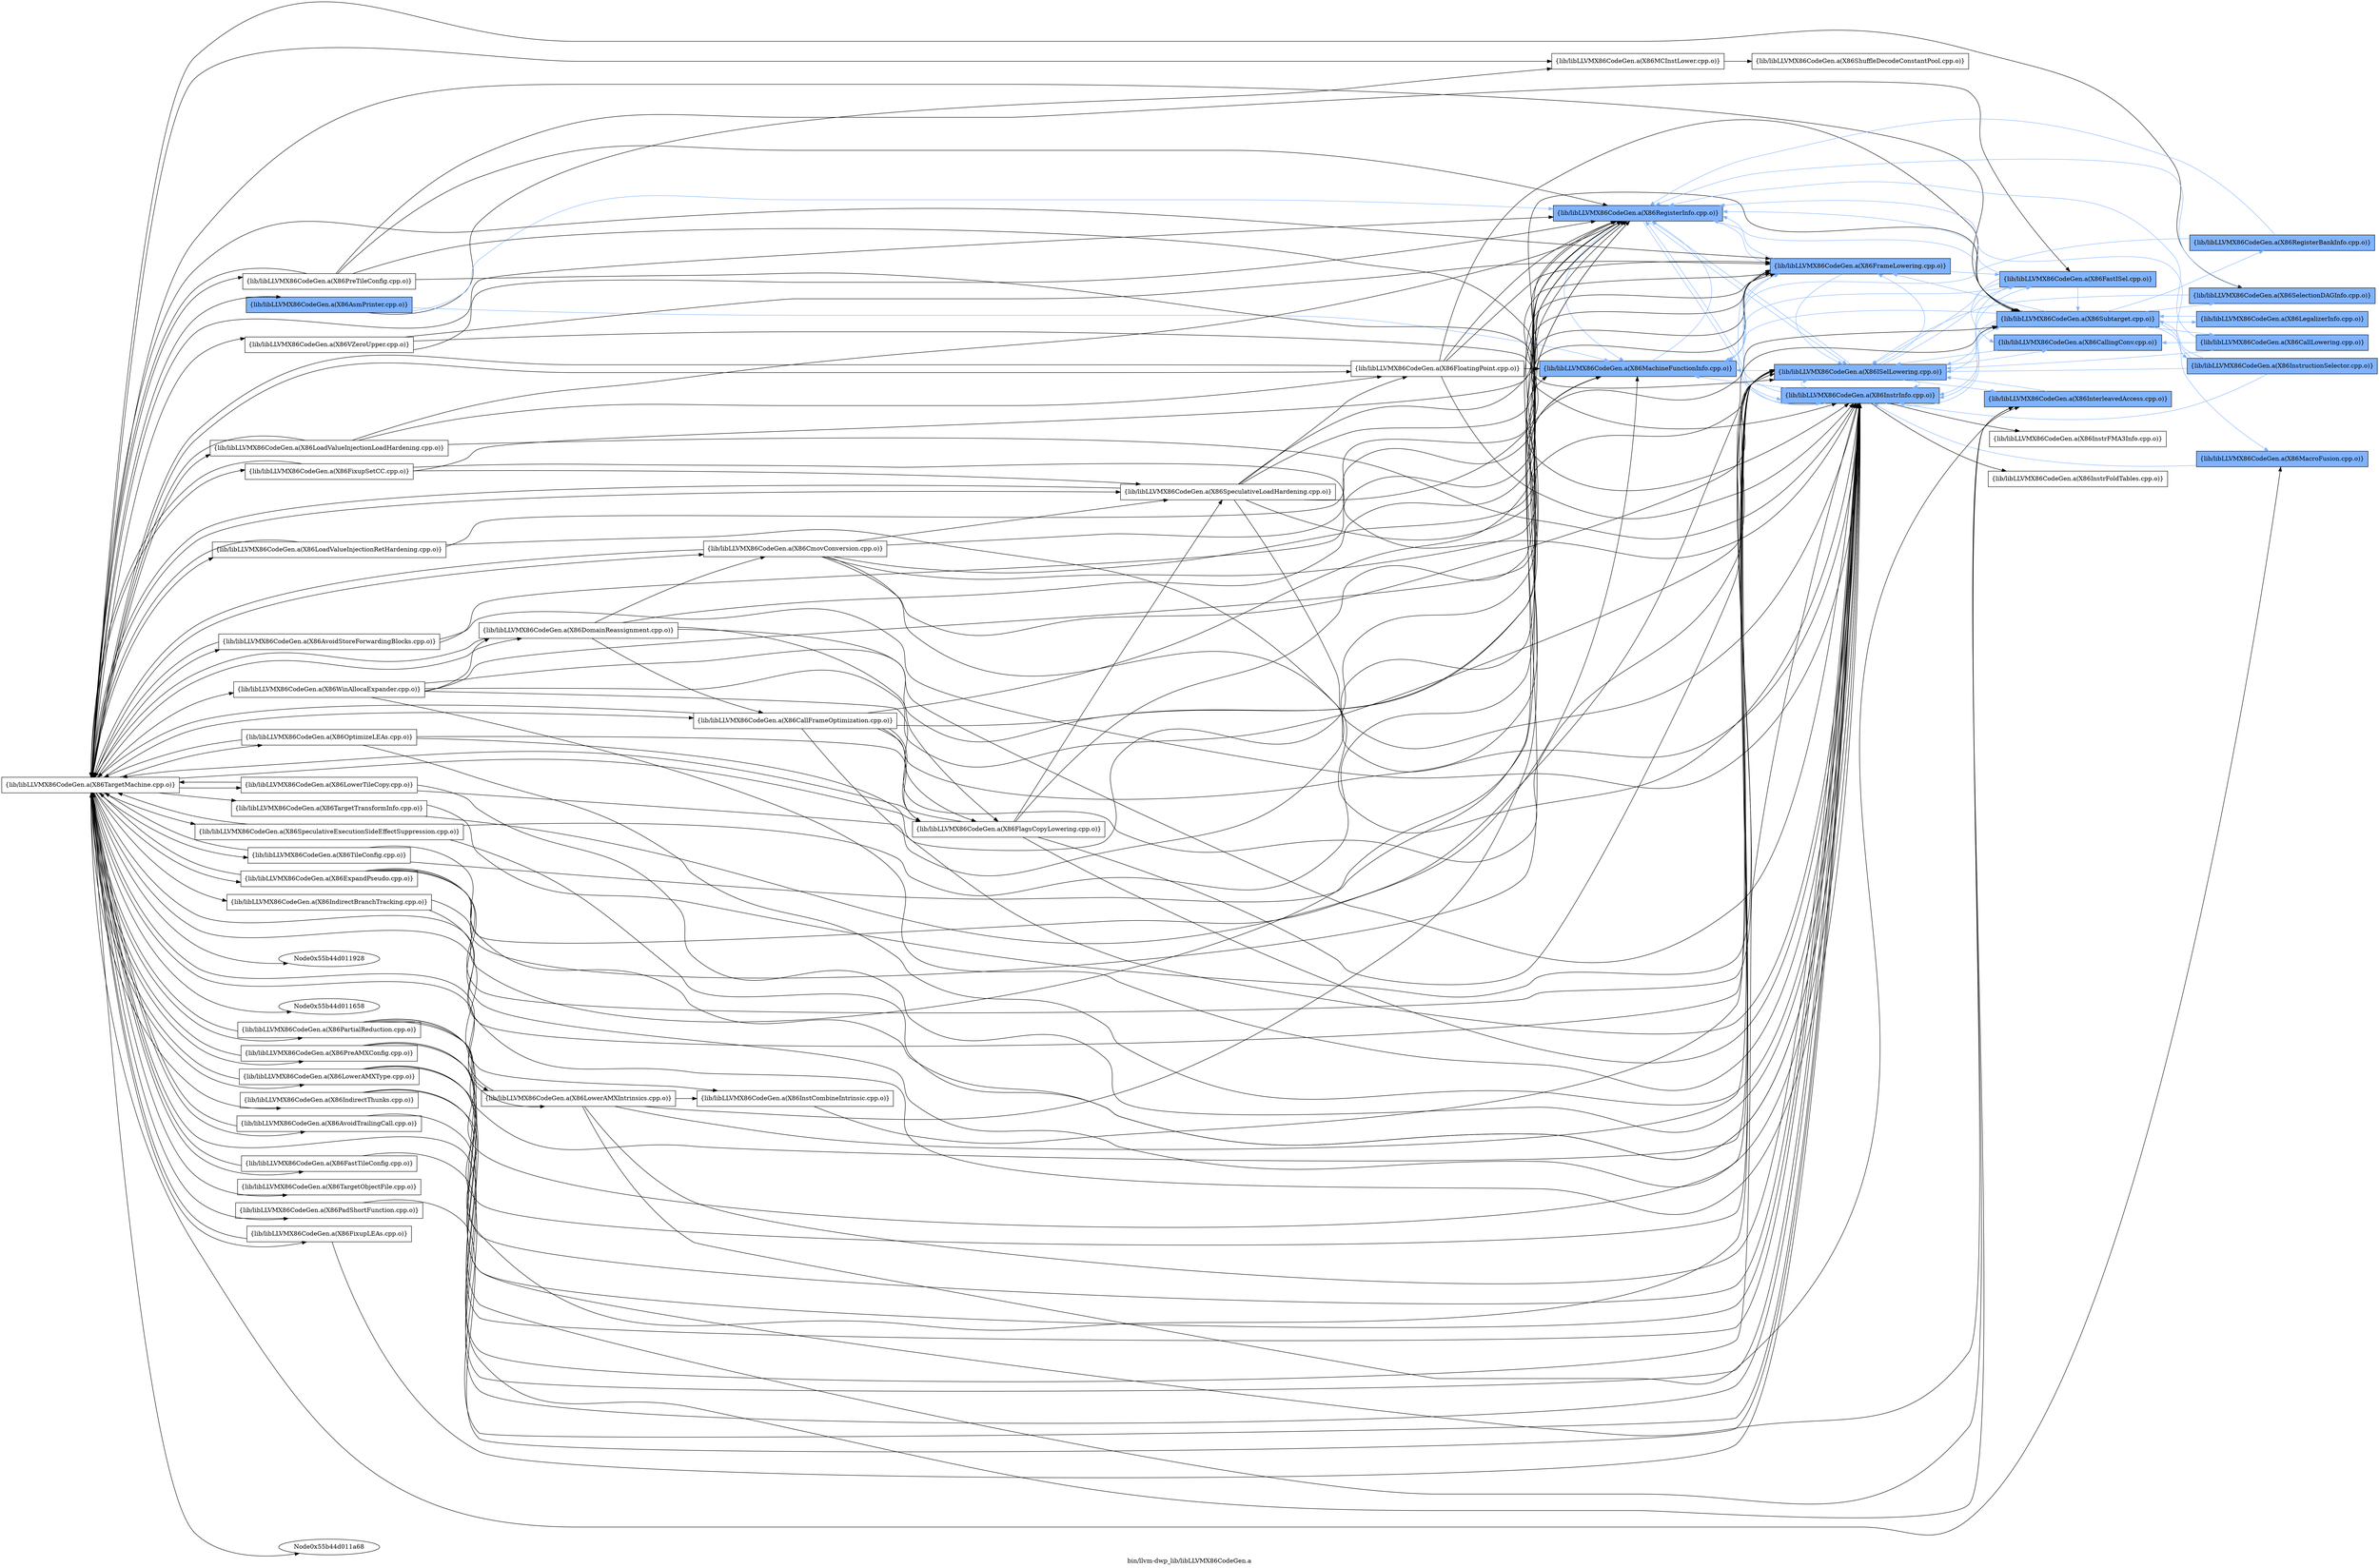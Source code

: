 digraph "bin/llvm-dwp_lib/libLLVMX86CodeGen.a" {
	label="bin/llvm-dwp_lib/libLLVMX86CodeGen.a";
	rankdir=LR;
	{ rank=same; Node0x55b44d011838;  }
	{ rank=same; Node0x55b44d011ab8; Node0x55b44d0125f8; Node0x55b44d012828;  }
	{ rank=same; Node0x55b44d016108; Node0x55b44d014718; Node0x55b44d013868; Node0x55b44d0152a8;  }
	{ rank=same; Node0x55b44d014448; Node0x55b44d016fb8; Node0x55b44d016838; Node0x55b44d017fa8; Node0x55b44d015ac8; Node0x55b44d014b78;  }

	Node0x55b44d011838 [shape=record,shape=box,group=1,style=filled,fillcolor="0.600000 0.5 1",label="{lib/libLLVMX86CodeGen.a(X86AsmPrinter.cpp.o)}"];
	Node0x55b44d011838 -> Node0x55b44d011ab8;
	Node0x55b44d011838 -> Node0x55b44d0125f8[color="0.600000 0.5 1"];
	Node0x55b44d011838 -> Node0x55b44d012828[color="0.600000 0.5 1"];
	Node0x55b44d023178 [shape=record,shape=box,group=0,label="{lib/libLLVMX86CodeGen.a(X86TargetMachine.cpp.o)}"];
	Node0x55b44d023178 -> Node0x55b44d011838;
	Node0x55b44d023178 -> Node0x55b44d011ab8;
	Node0x55b44d023178 -> Node0x55b44d012828;
	Node0x55b44d023178 -> Node0x55b44d01a078;
	Node0x55b44d023178 -> Node0x55b44d019da8;
	Node0x55b44d023178 -> Node0x55b44d01a708;
	Node0x55b44d023178 -> Node0x55b44d01b7e8;
	Node0x55b44d023178 -> Node0x55b44d01c008;
	Node0x55b44d023178 -> Node0x55b44d01bdd8;
	Node0x55b44d023178 -> Node0x55b44d021a58;
	Node0x55b44d023178 -> Node0x55b44d0226d8;
	Node0x55b44d023178 -> Node0x55b44d021e68;
	Node0x55b44d023178 -> Node0x55b44d022b88;
	Node0x55b44d023178 -> Node0x55b44d023628;
	Node0x55b44d023178 -> Node0x55b44d014718;
	Node0x55b44d023178 -> Node0x55b44d013868;
	Node0x55b44d023178 -> Node0x55b44d0152a8;
	Node0x55b44d023178 -> Node0x55b44d017fa8;
	Node0x55b44d023178 -> Node0x55b44d017a08;
	Node0x55b44d023178 -> Node0x55b44d0229f8;
	Node0x55b44d023178 -> Node0x55b44d021c38;
	Node0x55b44d023178 -> Node0x55b44d0223b8;
	Node0x55b44d023178 -> Node0x55b44d022188;
	Node0x55b44d023178 -> Node0x55b44d01b1f8;
	Node0x55b44d023178 -> Node0x55b44d01c2d8;
	Node0x55b44d023178 -> Node0x55b44d014088;
	Node0x55b44d023178 -> Node0x55b44d013368;
	Node0x55b44d023178 -> Node0x55b44d012788;
	Node0x55b44d023178 -> Node0x55b44d011928;
	Node0x55b44d023178 -> Node0x55b44d0122d8;
	Node0x55b44d023178 -> Node0x55b44d011658;
	Node0x55b44d023178 -> Node0x55b44d019308;
	Node0x55b44d023178 -> Node0x55b44d018b38;
	Node0x55b44d023178 -> Node0x55b44d01f9d8;
	Node0x55b44d023178 -> Node0x55b44d01fc08;
	Node0x55b44d023178 -> Node0x55b44d01f2a8;
	Node0x55b44d023178 -> Node0x55b44d023308;
	Node0x55b44d023178 -> Node0x55b44d022ae8;
	Node0x55b44d023178 -> Node0x55b44d022ea8;
	Node0x55b44d023178 -> Node0x55b44d021dc8;
	Node0x55b44d023178 -> Node0x55b44d0215f8;
	Node0x55b44d023178 -> Node0x55b44d0218c8;
	Node0x55b44d023178 -> Node0x55b44d011a68;
	Node0x55b44d011ab8 [shape=record,shape=box,group=0,label="{lib/libLLVMX86CodeGen.a(X86MCInstLower.cpp.o)}"];
	Node0x55b44d011ab8 -> Node0x55b44d016108;
	Node0x55b44d0125f8 [shape=record,shape=box,group=1,style=filled,fillcolor="0.600000 0.5 1",label="{lib/libLLVMX86CodeGen.a(X86MachineFunctionInfo.cpp.o)}"];
	Node0x55b44d0125f8 -> Node0x55b44d012828[color="0.600000 0.5 1"];
	Node0x55b44d012828 [shape=record,shape=box,group=1,style=filled,fillcolor="0.600000 0.5 1",label="{lib/libLLVMX86CodeGen.a(X86RegisterInfo.cpp.o)}"];
	Node0x55b44d012828 -> Node0x55b44d0125f8[color="0.600000 0.5 1"];
	Node0x55b44d012828 -> Node0x55b44d014718[color="0.600000 0.5 1"];
	Node0x55b44d012828 -> Node0x55b44d013868[color="0.600000 0.5 1"];
	Node0x55b44d012828 -> Node0x55b44d0152a8[color="0.600000 0.5 1"];
	Node0x55b44d016108 [shape=record,shape=box,group=0,label="{lib/libLLVMX86CodeGen.a(X86ShuffleDecodeConstantPool.cpp.o)}"];
	Node0x55b44d014718 [shape=record,shape=box,group=1,style=filled,fillcolor="0.600000 0.5 1",label="{lib/libLLVMX86CodeGen.a(X86ISelLowering.cpp.o)}"];
	Node0x55b44d014718 -> Node0x55b44d0125f8[color="0.600000 0.5 1"];
	Node0x55b44d014718 -> Node0x55b44d012828[color="0.600000 0.5 1"];
	Node0x55b44d014718 -> Node0x55b44d014448[color="0.600000 0.5 1"];
	Node0x55b44d014718 -> Node0x55b44d013868[color="0.600000 0.5 1"];
	Node0x55b44d014718 -> Node0x55b44d0152a8[color="0.600000 0.5 1"];
	Node0x55b44d014718 -> Node0x55b44d016fb8[color="0.600000 0.5 1"];
	Node0x55b44d014718 -> Node0x55b44d016838[color="0.600000 0.5 1"];
	Node0x55b44d014718 -> Node0x55b44d017fa8[color="0.600000 0.5 1"];
	Node0x55b44d013868 [shape=record,shape=box,group=1,style=filled,fillcolor="0.600000 0.5 1",label="{lib/libLLVMX86CodeGen.a(X86InstrInfo.cpp.o)}"];
	Node0x55b44d013868 -> Node0x55b44d0125f8[color="0.600000 0.5 1"];
	Node0x55b44d013868 -> Node0x55b44d012828[color="0.600000 0.5 1"];
	Node0x55b44d013868 -> Node0x55b44d014718[color="0.600000 0.5 1"];
	Node0x55b44d013868 -> Node0x55b44d014448[color="0.600000 0.5 1"];
	Node0x55b44d013868 -> Node0x55b44d015ac8;
	Node0x55b44d013868 -> Node0x55b44d0152a8[color="0.600000 0.5 1"];
	Node0x55b44d013868 -> Node0x55b44d014b78;
	Node0x55b44d0152a8 [shape=record,shape=box,group=1,style=filled,fillcolor="0.600000 0.5 1",label="{lib/libLLVMX86CodeGen.a(X86FrameLowering.cpp.o)}"];
	Node0x55b44d0152a8 -> Node0x55b44d0125f8[color="0.600000 0.5 1"];
	Node0x55b44d0152a8 -> Node0x55b44d012828[color="0.600000 0.5 1"];
	Node0x55b44d0152a8 -> Node0x55b44d014718[color="0.600000 0.5 1"];
	Node0x55b44d0152a8 -> Node0x55b44d014448[color="0.600000 0.5 1"];
	Node0x55b44d0152a8 -> Node0x55b44d013868[color="0.600000 0.5 1"];
	Node0x55b44d014448 [shape=record,shape=box,group=1,style=filled,fillcolor="0.600000 0.5 1",label="{lib/libLLVMX86CodeGen.a(X86FastISel.cpp.o)}"];
	Node0x55b44d014448 -> Node0x55b44d0125f8[color="0.600000 0.5 1"];
	Node0x55b44d014448 -> Node0x55b44d012828[color="0.600000 0.5 1"];
	Node0x55b44d014448 -> Node0x55b44d014718[color="0.600000 0.5 1"];
	Node0x55b44d014448 -> Node0x55b44d013868[color="0.600000 0.5 1"];
	Node0x55b44d014448 -> Node0x55b44d016fb8[color="0.600000 0.5 1"];
	Node0x55b44d014448 -> Node0x55b44d017fa8[color="0.600000 0.5 1"];
	Node0x55b44d016fb8 [shape=record,shape=box,group=1,style=filled,fillcolor="0.600000 0.5 1",label="{lib/libLLVMX86CodeGen.a(X86CallingConv.cpp.o)}"];
	Node0x55b44d016fb8 -> Node0x55b44d014718[color="0.600000 0.5 1"];
	Node0x55b44d016838 [shape=record,shape=box,group=1,style=filled,fillcolor="0.600000 0.5 1",label="{lib/libLLVMX86CodeGen.a(X86InterleavedAccess.cpp.o)}"];
	Node0x55b44d016838 -> Node0x55b44d014718[color="0.600000 0.5 1"];
	Node0x55b44d017fa8 [shape=record,shape=box,group=1,style=filled,fillcolor="0.600000 0.5 1",label="{lib/libLLVMX86CodeGen.a(X86Subtarget.cpp.o)}"];
	Node0x55b44d017fa8 -> Node0x55b44d0125f8[color="0.600000 0.5 1"];
	Node0x55b44d017fa8 -> Node0x55b44d012828[color="0.600000 0.5 1"];
	Node0x55b44d017fa8 -> Node0x55b44d014718[color="0.600000 0.5 1"];
	Node0x55b44d017fa8 -> Node0x55b44d013868[color="0.600000 0.5 1"];
	Node0x55b44d017fa8 -> Node0x55b44d0152a8[color="0.600000 0.5 1"];
	Node0x55b44d017fa8 -> Node0x55b44d017a08[color="0.600000 0.5 1"];
	Node0x55b44d017fa8 -> Node0x55b44d01f118[color="0.600000 0.5 1"];
	Node0x55b44d017fa8 -> Node0x55b44d01ee98[color="0.600000 0.5 1"];
	Node0x55b44d017fa8 -> Node0x55b44d01fde8[color="0.600000 0.5 1"];
	Node0x55b44d017fa8 -> Node0x55b44d022cc8[color="0.600000 0.5 1"];
	Node0x55b44d017fa8 -> Node0x55b44d0229f8[color="0.600000 0.5 1"];
	Node0x55b44d015ac8 [shape=record,shape=box,group=0,label="{lib/libLLVMX86CodeGen.a(X86InstrFoldTables.cpp.o)}"];
	Node0x55b44d014b78 [shape=record,shape=box,group=0,label="{lib/libLLVMX86CodeGen.a(X86InstrFMA3Info.cpp.o)}"];
	Node0x55b44d017a08 [shape=record,shape=box,group=1,style=filled,fillcolor="0.600000 0.5 1",label="{lib/libLLVMX86CodeGen.a(X86SelectionDAGInfo.cpp.o)}"];
	Node0x55b44d017a08 -> Node0x55b44d012828[color="0.600000 0.5 1"];
	Node0x55b44d017a08 -> Node0x55b44d014718[color="0.600000 0.5 1"];
	Node0x55b44d01f118 [shape=record,shape=box,group=1,style=filled,fillcolor="0.600000 0.5 1",label="{lib/libLLVMX86CodeGen.a(X86CallLowering.cpp.o)}"];
	Node0x55b44d01f118 -> Node0x55b44d012828[color="0.600000 0.5 1"];
	Node0x55b44d01f118 -> Node0x55b44d014718[color="0.600000 0.5 1"];
	Node0x55b44d01f118 -> Node0x55b44d016fb8[color="0.600000 0.5 1"];
	Node0x55b44d01ee98 [shape=record,shape=box,group=1,style=filled,fillcolor="0.600000 0.5 1",label="{lib/libLLVMX86CodeGen.a(X86LegalizerInfo.cpp.o)}"];
	Node0x55b44d01ee98 -> Node0x55b44d017fa8[color="0.600000 0.5 1"];
	Node0x55b44d01fde8 [shape=record,shape=box,group=1,style=filled,fillcolor="0.600000 0.5 1",label="{lib/libLLVMX86CodeGen.a(X86RegisterBankInfo.cpp.o)}"];
	Node0x55b44d01fde8 -> Node0x55b44d0125f8[color="0.600000 0.5 1"];
	Node0x55b44d01fde8 -> Node0x55b44d012828[color="0.600000 0.5 1"];
	Node0x55b44d022cc8 [shape=record,shape=box,group=1,style=filled,fillcolor="0.600000 0.5 1",label="{lib/libLLVMX86CodeGen.a(X86InstructionSelector.cpp.o)}"];
	Node0x55b44d022cc8 -> Node0x55b44d012828[color="0.600000 0.5 1"];
	Node0x55b44d022cc8 -> Node0x55b44d014718[color="0.600000 0.5 1"];
	Node0x55b44d022cc8 -> Node0x55b44d013868[color="0.600000 0.5 1"];
	Node0x55b44d022cc8 -> Node0x55b44d017fa8[color="0.600000 0.5 1"];
	Node0x55b44d0229f8 [shape=record,shape=box,group=1,style=filled,fillcolor="0.600000 0.5 1",label="{lib/libLLVMX86CodeGen.a(X86MacroFusion.cpp.o)}"];
	Node0x55b44d0229f8 -> Node0x55b44d013868[color="0.600000 0.5 1"];
	Node0x55b44d01a078 [shape=record,shape=box,group=0,label="{lib/libLLVMX86CodeGen.a(X86ExpandPseudo.cpp.o)}"];
	Node0x55b44d01a078 -> Node0x55b44d0125f8;
	Node0x55b44d01a078 -> Node0x55b44d014718;
	Node0x55b44d01a078 -> Node0x55b44d013868;
	Node0x55b44d01a078 -> Node0x55b44d0152a8;
	Node0x55b44d01a078 -> Node0x55b44d023178;
	Node0x55b44d019da8 [shape=record,shape=box,group=0,label="{lib/libLLVMX86CodeGen.a(X86LowerTileCopy.cpp.o)}"];
	Node0x55b44d019da8 -> Node0x55b44d012828;
	Node0x55b44d019da8 -> Node0x55b44d013868;
	Node0x55b44d019da8 -> Node0x55b44d023178;
	Node0x55b44d01a708 [shape=record,shape=box,group=0,label="{lib/libLLVMX86CodeGen.a(X86FloatingPoint.cpp.o)}"];
	Node0x55b44d01a708 -> Node0x55b44d0125f8;
	Node0x55b44d01a708 -> Node0x55b44d012828;
	Node0x55b44d01a708 -> Node0x55b44d013868;
	Node0x55b44d01a708 -> Node0x55b44d0152a8;
	Node0x55b44d01a708 -> Node0x55b44d017fa8;
	Node0x55b44d01a708 -> Node0x55b44d023178;
	Node0x55b44d01b7e8 [shape=record,shape=box,group=0,label="{lib/libLLVMX86CodeGen.a(X86LoadValueInjectionLoadHardening.cpp.o)}"];
	Node0x55b44d01b7e8 -> Node0x55b44d012828;
	Node0x55b44d01b7e8 -> Node0x55b44d01a708;
	Node0x55b44d01b7e8 -> Node0x55b44d013868;
	Node0x55b44d01b7e8 -> Node0x55b44d023178;
	Node0x55b44d01c008 [shape=record,shape=box,group=0,label="{lib/libLLVMX86CodeGen.a(X86FastTileConfig.cpp.o)}"];
	Node0x55b44d01c008 -> Node0x55b44d013868;
	Node0x55b44d01c008 -> Node0x55b44d023178;
	Node0x55b44d01bdd8 [shape=record,shape=box,group=0,label="{lib/libLLVMX86CodeGen.a(X86TileConfig.cpp.o)}"];
	Node0x55b44d01bdd8 -> Node0x55b44d013868;
	Node0x55b44d01bdd8 -> Node0x55b44d0152a8;
	Node0x55b44d01bdd8 -> Node0x55b44d023178;
	Node0x55b44d021a58 [shape=record,shape=box,group=0,label="{lib/libLLVMX86CodeGen.a(X86SpeculativeLoadHardening.cpp.o)}"];
	Node0x55b44d021a58 -> Node0x55b44d012828;
	Node0x55b44d021a58 -> Node0x55b44d01a708;
	Node0x55b44d021a58 -> Node0x55b44d014718;
	Node0x55b44d021a58 -> Node0x55b44d013868;
	Node0x55b44d021a58 -> Node0x55b44d0152a8;
	Node0x55b44d021a58 -> Node0x55b44d017fa8;
	Node0x55b44d021a58 -> Node0x55b44d023178;
	Node0x55b44d0226d8 [shape=record,shape=box,group=0,label="{lib/libLLVMX86CodeGen.a(X86FlagsCopyLowering.cpp.o)}"];
	Node0x55b44d0226d8 -> Node0x55b44d012828;
	Node0x55b44d0226d8 -> Node0x55b44d021a58;
	Node0x55b44d0226d8 -> Node0x55b44d014718;
	Node0x55b44d0226d8 -> Node0x55b44d013868;
	Node0x55b44d0226d8 -> Node0x55b44d023178;
	Node0x55b44d021e68 [shape=record,shape=box,group=0,label="{lib/libLLVMX86CodeGen.a(X86FixupSetCC.cpp.o)}"];
	Node0x55b44d021e68 -> Node0x55b44d012828;
	Node0x55b44d021e68 -> Node0x55b44d021a58;
	Node0x55b44d021e68 -> Node0x55b44d013868;
	Node0x55b44d021e68 -> Node0x55b44d023178;
	Node0x55b44d022b88 [shape=record,shape=box,group=0,label="{lib/libLLVMX86CodeGen.a(X86OptimizeLEAs.cpp.o)}"];
	Node0x55b44d022b88 -> Node0x55b44d012828;
	Node0x55b44d022b88 -> Node0x55b44d0226d8;
	Node0x55b44d022b88 -> Node0x55b44d013868;
	Node0x55b44d022b88 -> Node0x55b44d023178;
	Node0x55b44d023628 [shape=record,shape=box,group=0,label="{lib/libLLVMX86CodeGen.a(X86CallFrameOptimization.cpp.o)}"];
	Node0x55b44d023628 -> Node0x55b44d0125f8;
	Node0x55b44d023628 -> Node0x55b44d012828;
	Node0x55b44d023628 -> Node0x55b44d0226d8;
	Node0x55b44d023628 -> Node0x55b44d014718;
	Node0x55b44d023628 -> Node0x55b44d013868;
	Node0x55b44d023628 -> Node0x55b44d0152a8;
	Node0x55b44d023628 -> Node0x55b44d023178;
	Node0x55b44d021c38 [shape=record,shape=box,group=0,label="{lib/libLLVMX86CodeGen.a(X86InstCombineIntrinsic.cpp.o)}"];
	Node0x55b44d021c38 -> Node0x55b44d014718;
	Node0x55b44d0223b8 [shape=record,shape=box,group=0,label="{lib/libLLVMX86CodeGen.a(X86SpeculativeExecutionSideEffectSuppression.cpp.o)}"];
	Node0x55b44d0223b8 -> Node0x55b44d012828;
	Node0x55b44d0223b8 -> Node0x55b44d013868;
	Node0x55b44d0223b8 -> Node0x55b44d023178;
	Node0x55b44d022188 [shape=record,shape=box,group=0,label="{lib/libLLVMX86CodeGen.a(X86IndirectThunks.cpp.o)}"];
	Node0x55b44d022188 -> Node0x55b44d014718;
	Node0x55b44d022188 -> Node0x55b44d013868;
	Node0x55b44d01b1f8 [shape=record,shape=box,group=0,label="{lib/libLLVMX86CodeGen.a(X86LoadValueInjectionRetHardening.cpp.o)}"];
	Node0x55b44d01b1f8 -> Node0x55b44d012828;
	Node0x55b44d01b1f8 -> Node0x55b44d013868;
	Node0x55b44d01b1f8 -> Node0x55b44d023178;
	Node0x55b44d01c2d8 [shape=record,shape=box,group=0,label="{lib/libLLVMX86CodeGen.a(X86AvoidTrailingCall.cpp.o)}"];
	Node0x55b44d01c2d8 -> Node0x55b44d013868;
	Node0x55b44d01c2d8 -> Node0x55b44d023178;
	Node0x55b44d014088 [shape=record,shape=box,group=0,label="{lib/libLLVMX86CodeGen.a(X86AvoidStoreForwardingBlocks.cpp.o)}"];
	Node0x55b44d014088 -> Node0x55b44d012828;
	Node0x55b44d014088 -> Node0x55b44d013868;
	Node0x55b44d014088 -> Node0x55b44d023178;
	Node0x55b44d013368 [shape=record,shape=box,group=0,label="{lib/libLLVMX86CodeGen.a(X86PreTileConfig.cpp.o)}"];
	Node0x55b44d013368 -> Node0x55b44d012828;
	Node0x55b44d013368 -> Node0x55b44d014718;
	Node0x55b44d013368 -> Node0x55b44d014448;
	Node0x55b44d013368 -> Node0x55b44d013868;
	Node0x55b44d013368 -> Node0x55b44d023178;
	Node0x55b44d012788 [shape=record,shape=box,group=0,label="{lib/libLLVMX86CodeGen.a(X86CmovConversion.cpp.o)}"];
	Node0x55b44d012788 -> Node0x55b44d0125f8;
	Node0x55b44d012788 -> Node0x55b44d012828;
	Node0x55b44d012788 -> Node0x55b44d021a58;
	Node0x55b44d012788 -> Node0x55b44d014718;
	Node0x55b44d012788 -> Node0x55b44d013868;
	Node0x55b44d012788 -> Node0x55b44d017fa8;
	Node0x55b44d012788 -> Node0x55b44d023178;
	Node0x55b44d0122d8 [shape=record,shape=box,group=0,label="{lib/libLLVMX86CodeGen.a(X86IndirectBranchTracking.cpp.o)}"];
	Node0x55b44d0122d8 -> Node0x55b44d012828;
	Node0x55b44d0122d8 -> Node0x55b44d013868;
	Node0x55b44d019308 [shape=record,shape=box,group=0,label="{lib/libLLVMX86CodeGen.a(X86PadShortFunction.cpp.o)}"];
	Node0x55b44d019308 -> Node0x55b44d013868;
	Node0x55b44d018b38 [shape=record,shape=box,group=0,label="{lib/libLLVMX86CodeGen.a(X86FixupLEAs.cpp.o)}"];
	Node0x55b44d018b38 -> Node0x55b44d013868;
	Node0x55b44d018b38 -> Node0x55b44d023178;
	Node0x55b44d01f9d8 [shape=record,shape=box,group=0,label="{lib/libLLVMX86CodeGen.a(X86LowerAMXIntrinsics.cpp.o)}"];
	Node0x55b44d01f9d8 -> Node0x55b44d012828;
	Node0x55b44d01f9d8 -> Node0x55b44d014718;
	Node0x55b44d01f9d8 -> Node0x55b44d013868;
	Node0x55b44d01f9d8 -> Node0x55b44d016838;
	Node0x55b44d01f9d8 -> Node0x55b44d023178;
	Node0x55b44d01f9d8 -> Node0x55b44d021c38;
	Node0x55b44d01fc08 [shape=record,shape=box,group=0,label="{lib/libLLVMX86CodeGen.a(X86LowerAMXType.cpp.o)}"];
	Node0x55b44d01fc08 -> Node0x55b44d014718;
	Node0x55b44d01fc08 -> Node0x55b44d013868;
	Node0x55b44d01fc08 -> Node0x55b44d016838;
	Node0x55b44d01fc08 -> Node0x55b44d023178;
	Node0x55b44d01f2a8 [shape=record,shape=box,group=0,label="{lib/libLLVMX86CodeGen.a(X86PreAMXConfig.cpp.o)}"];
	Node0x55b44d01f2a8 -> Node0x55b44d014718;
	Node0x55b44d01f2a8 -> Node0x55b44d013868;
	Node0x55b44d01f2a8 -> Node0x55b44d016838;
	Node0x55b44d01f2a8 -> Node0x55b44d023178;
	Node0x55b44d023308 [shape=record,shape=box,group=0,label="{lib/libLLVMX86CodeGen.a(X86DomainReassignment.cpp.o)}"];
	Node0x55b44d023308 -> Node0x55b44d012828;
	Node0x55b44d023308 -> Node0x55b44d0226d8;
	Node0x55b44d023308 -> Node0x55b44d023628;
	Node0x55b44d023308 -> Node0x55b44d013868;
	Node0x55b44d023308 -> Node0x55b44d023178;
	Node0x55b44d023308 -> Node0x55b44d012788;
	Node0x55b44d022ae8 [shape=record,shape=box,group=0,label="{lib/libLLVMX86CodeGen.a(X86PartialReduction.cpp.o)}"];
	Node0x55b44d022ae8 -> Node0x55b44d014718;
	Node0x55b44d022ae8 -> Node0x55b44d013868;
	Node0x55b44d022ae8 -> Node0x55b44d016838;
	Node0x55b44d022ae8 -> Node0x55b44d023178;
	Node0x55b44d022ae8 -> Node0x55b44d01f9d8;
	Node0x55b44d022ea8 [shape=record,shape=box,group=0,label="{lib/libLLVMX86CodeGen.a(X86TargetObjectFile.cpp.o)}"];
	Node0x55b44d021dc8 [shape=record,shape=box,group=0,label="{lib/libLLVMX86CodeGen.a(X86TargetTransformInfo.cpp.o)}"];
	Node0x55b44d021dc8 -> Node0x55b44d014718;
	Node0x55b44d021dc8 -> Node0x55b44d017fa8;
	Node0x55b44d0215f8 [shape=record,shape=box,group=0,label="{lib/libLLVMX86CodeGen.a(X86VZeroUpper.cpp.o)}"];
	Node0x55b44d0215f8 -> Node0x55b44d012828;
	Node0x55b44d0215f8 -> Node0x55b44d013868;
	Node0x55b44d0215f8 -> Node0x55b44d0152a8;
	Node0x55b44d0218c8 [shape=record,shape=box,group=0,label="{lib/libLLVMX86CodeGen.a(X86WinAllocaExpander.cpp.o)}"];
	Node0x55b44d0218c8 -> Node0x55b44d0125f8;
	Node0x55b44d0218c8 -> Node0x55b44d0226d8;
	Node0x55b44d0218c8 -> Node0x55b44d014718;
	Node0x55b44d0218c8 -> Node0x55b44d013868;
	Node0x55b44d0218c8 -> Node0x55b44d0152a8;
	Node0x55b44d0218c8 -> Node0x55b44d023308;
}
